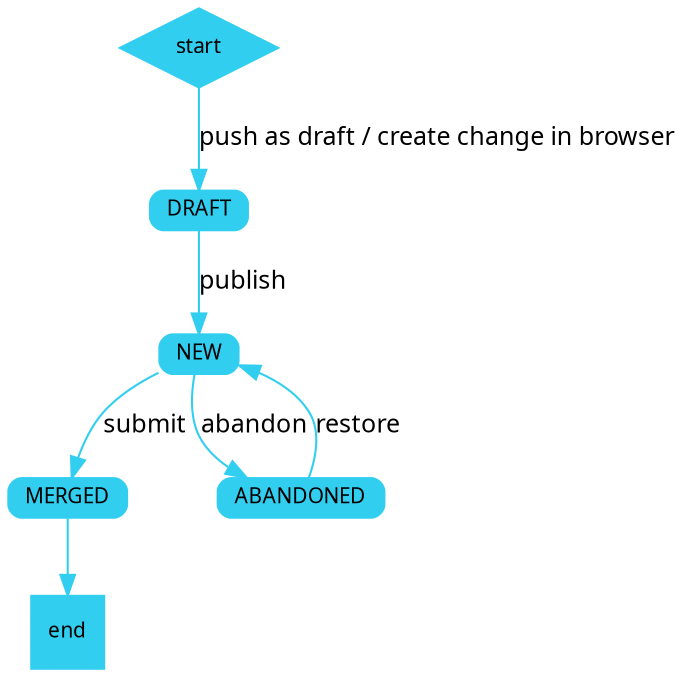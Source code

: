 digraph draft_change_workflow {
start -> DRAFT  [ label="push as draft / create change in browser" fontname=Verdana fontsize=12, style=filled, color="#31CEF0" ]
DRAFT -> NEW  [ label="publish" fontname=Verdana fontsize=12, style=filled, color="#31CEF0" ]
NEW -> MERGED [ label="submit" fontname=Verdana fontsize=12, height=0.02, width=0.02, shape=Mrecord, style=filled, color="#31CEF0"];
NEW -> ABANDONED  [ label="abandon" fontname=Verdana fontsize=12, height=0.02, width=0.02, shape=Mrecord, style=filled, color="#31CEF0"];
ABANDONED -> NEW [ label="restore" fontname=Verdana fontsize=12, height=0.02, width=0.02, shape=Mrecord, style=filled, color="#31CEF0"];
MERGED -> end [ fontname=Verdana fontsize=12, style=filled, color="#31CEF0" ]

start [shape=Mdiamond fontname=Verdana, fontsize=10, height=0.02, width=0.02, style=filled, color="#31CEF0"];
end [shape=Msquare fontname=Verdana, fontsize=10, height=0.02, width=0.02, style=filled, color="#31CEF0"];
NEW [fontname=Verdana, fontsize=10, height=0.02, width=0.02, shape=Mrecord, style=filled, color="#31CEF0"]
DRAFT [fontname=Verdana, fontsize=10, height=0.02, width=0.02, shape=Mrecord, style=filled, color="#31CEF0"]
MERGED [fontname=Verdana, fontsize=10, height=0.02, width=0.02, shape=Mrecord, style=filled, color="#31CEF0"]
ABANDONED [fontname=Verdana, fontsize=10, height=0.02, width=0.02, shape=Mrecord, style=filled, color="#31CEF0"]
}
